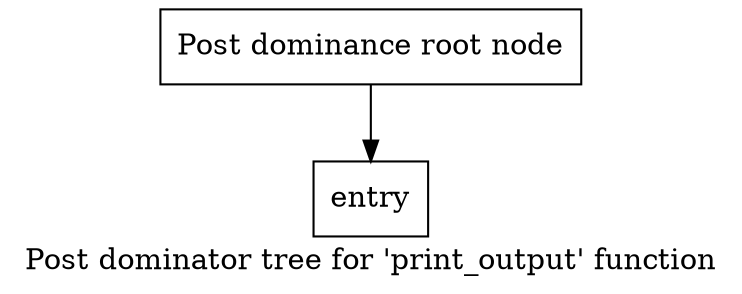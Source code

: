 digraph "Post dominator tree for 'print_output' function" {
	label="Post dominator tree for 'print_output' function";

	Node0x558c2cb07ac0 [shape=record,label="{Post dominance root node}"];
	Node0x558c2cb07ac0 -> Node0x558c2cb068b0;
	Node0x558c2cb068b0 [shape=record,label="{entry}"];
}
